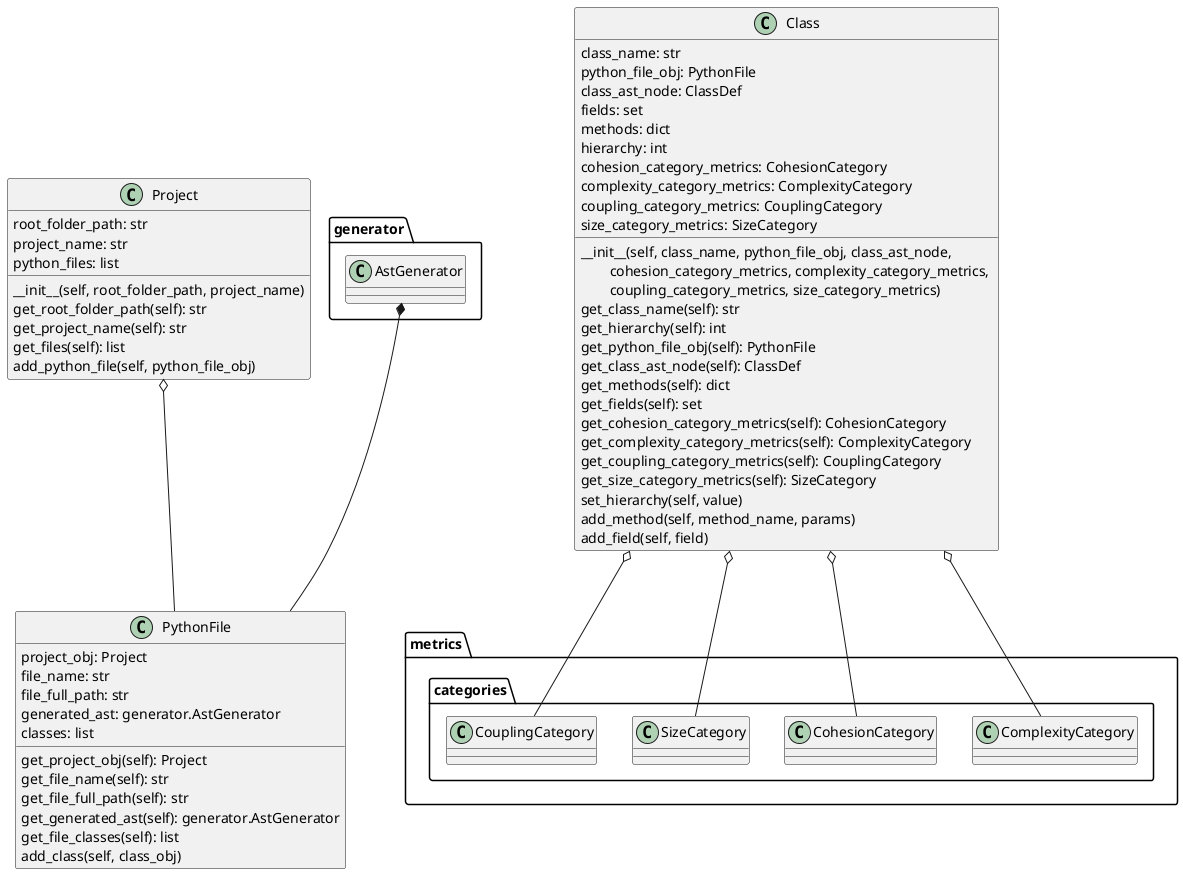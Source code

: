 @startuml entities
    class Project {
        root_folder_path: str
        project_name: str
        python_files: list

        __init__(self, root_folder_path, project_name)
        get_root_folder_path(self): str
        get_project_name(self): str
        get_files(self): list
        add_python_file(self, python_file_obj)
    }

    class "Class" as c {
        class_name: str
        python_file_obj: PythonFile
        class_ast_node: ClassDef
        fields: set
        methods: dict
        hierarchy: int
        cohesion_category_metrics: CohesionCategory
        complexity_category_metrics: ComplexityCategory
        coupling_category_metrics: CouplingCategory
        size_category_metrics: SizeCategory

        __init__(self, class_name, python_file_obj, class_ast_node, \n\
        cohesion_category_metrics, complexity_category_metrics, \n\
        coupling_category_metrics, size_category_metrics)
        get_class_name(self): str
        get_hierarchy(self): int
        get_python_file_obj(self): PythonFile
        get_class_ast_node(self): ClassDef
        get_methods(self): dict
        get_fields(self): set
        get_cohesion_category_metrics(self): CohesionCategory
        get_complexity_category_metrics(self): ComplexityCategory
        get_coupling_category_metrics(self): CouplingCategory
        get_size_category_metrics(self): SizeCategory
        set_hierarchy(self, value)
        add_method(self, method_name, params)
        add_field(self, field)
    }

    class PythonFile {
        project_obj: Project
        file_name: str
        file_full_path: str
        generated_ast: generator.AstGenerator
        classes: list

        get_project_obj(self): Project
        get_file_name(self): str
        get_file_full_path(self): str
        get_generated_ast(self): generator.AstGenerator
        get_file_classes(self): list
        add_class(self, class_obj)
    }

    package "generator" {
        class AstGenerator {}
    }

    package "metrics" {
        package "categories" {
            class ComplexityCategory {
                
            }
            class CohesionCategory {}
            class SizeCategory {}
            class CouplingCategory {}
        }
    }


    Project o-- PythonFile
    AstGenerator *-- PythonFile
    c o-- ComplexityCategory
    c o-- CohesionCategory
    c o-- SizeCategory
    c o-- CouplingCategory 


@enduml